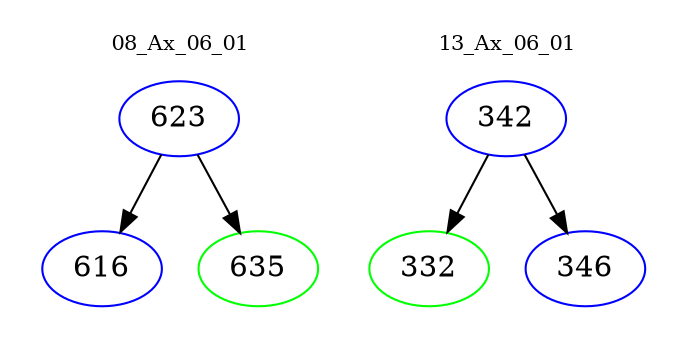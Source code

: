 digraph{
subgraph cluster_0 {
color = white
label = "08_Ax_06_01";
fontsize=10;
T0_623 [label="623", color="blue"]
T0_623 -> T0_616 [color="black"]
T0_616 [label="616", color="blue"]
T0_623 -> T0_635 [color="black"]
T0_635 [label="635", color="green"]
}
subgraph cluster_1 {
color = white
label = "13_Ax_06_01";
fontsize=10;
T1_342 [label="342", color="blue"]
T1_342 -> T1_332 [color="black"]
T1_332 [label="332", color="green"]
T1_342 -> T1_346 [color="black"]
T1_346 [label="346", color="blue"]
}
}
